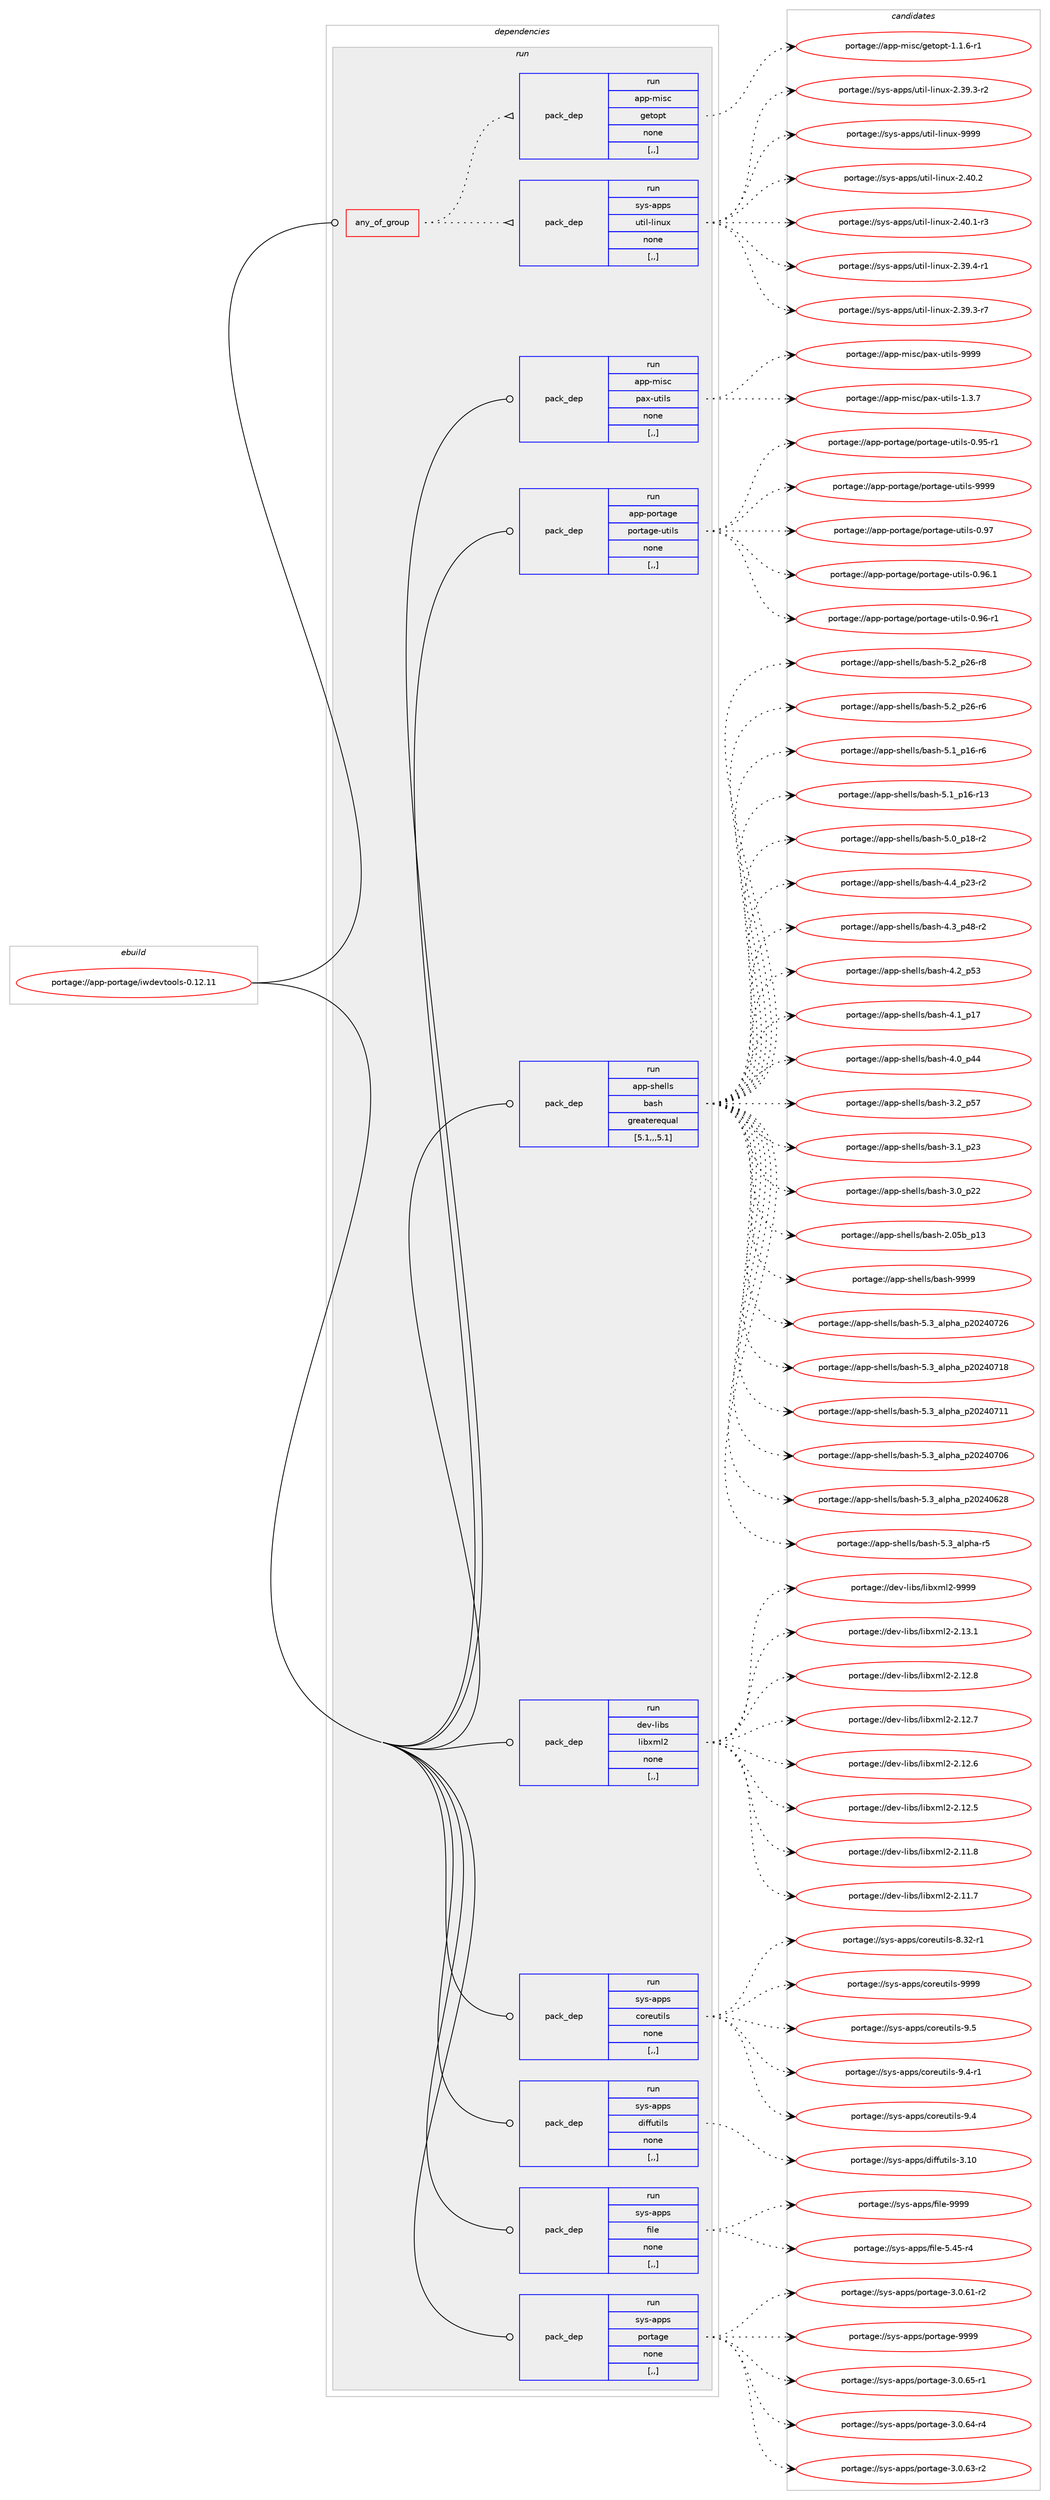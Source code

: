 digraph prolog {

# *************
# Graph options
# *************

newrank=true;
concentrate=true;
compound=true;
graph [rankdir=LR,fontname=Helvetica,fontsize=10,ranksep=1.5];#, ranksep=2.5, nodesep=0.2];
edge  [arrowhead=vee];
node  [fontname=Helvetica,fontsize=10];

# **********
# The ebuild
# **********

subgraph cluster_leftcol {
color=gray;
label=<<i>ebuild</i>>;
id [label="portage://app-portage/iwdevtools-0.12.11", color=red, width=4, href="../app-portage/iwdevtools-0.12.11.svg"];
}

# ****************
# The dependencies
# ****************

subgraph cluster_midcol {
color=gray;
label=<<i>dependencies</i>>;
subgraph cluster_compile {
fillcolor="#eeeeee";
style=filled;
label=<<i>compile</i>>;
}
subgraph cluster_compileandrun {
fillcolor="#eeeeee";
style=filled;
label=<<i>compile and run</i>>;
}
subgraph cluster_run {
fillcolor="#eeeeee";
style=filled;
label=<<i>run</i>>;
subgraph any410 {
dependency51112 [label=<<TABLE BORDER="0" CELLBORDER="1" CELLSPACING="0" CELLPADDING="4"><TR><TD CELLPADDING="10">any_of_group</TD></TR></TABLE>>, shape=none, color=red];subgraph pack36469 {
dependency51113 [label=<<TABLE BORDER="0" CELLBORDER="1" CELLSPACING="0" CELLPADDING="4" WIDTH="220"><TR><TD ROWSPAN="6" CELLPADDING="30">pack_dep</TD></TR><TR><TD WIDTH="110">run</TD></TR><TR><TD>sys-apps</TD></TR><TR><TD>util-linux</TD></TR><TR><TD>none</TD></TR><TR><TD>[,,]</TD></TR></TABLE>>, shape=none, color=blue];
}
dependency51112:e -> dependency51113:w [weight=20,style="dotted",arrowhead="oinv"];
subgraph pack36470 {
dependency51114 [label=<<TABLE BORDER="0" CELLBORDER="1" CELLSPACING="0" CELLPADDING="4" WIDTH="220"><TR><TD ROWSPAN="6" CELLPADDING="30">pack_dep</TD></TR><TR><TD WIDTH="110">run</TD></TR><TR><TD>app-misc</TD></TR><TR><TD>getopt</TD></TR><TR><TD>none</TD></TR><TR><TD>[,,]</TD></TR></TABLE>>, shape=none, color=blue];
}
dependency51112:e -> dependency51114:w [weight=20,style="dotted",arrowhead="oinv"];
}
id:e -> dependency51112:w [weight=20,style="solid",arrowhead="odot"];
subgraph pack36471 {
dependency51115 [label=<<TABLE BORDER="0" CELLBORDER="1" CELLSPACING="0" CELLPADDING="4" WIDTH="220"><TR><TD ROWSPAN="6" CELLPADDING="30">pack_dep</TD></TR><TR><TD WIDTH="110">run</TD></TR><TR><TD>app-misc</TD></TR><TR><TD>pax-utils</TD></TR><TR><TD>none</TD></TR><TR><TD>[,,]</TD></TR></TABLE>>, shape=none, color=blue];
}
id:e -> dependency51115:w [weight=20,style="solid",arrowhead="odot"];
subgraph pack36472 {
dependency51116 [label=<<TABLE BORDER="0" CELLBORDER="1" CELLSPACING="0" CELLPADDING="4" WIDTH="220"><TR><TD ROWSPAN="6" CELLPADDING="30">pack_dep</TD></TR><TR><TD WIDTH="110">run</TD></TR><TR><TD>app-portage</TD></TR><TR><TD>portage-utils</TD></TR><TR><TD>none</TD></TR><TR><TD>[,,]</TD></TR></TABLE>>, shape=none, color=blue];
}
id:e -> dependency51116:w [weight=20,style="solid",arrowhead="odot"];
subgraph pack36473 {
dependency51117 [label=<<TABLE BORDER="0" CELLBORDER="1" CELLSPACING="0" CELLPADDING="4" WIDTH="220"><TR><TD ROWSPAN="6" CELLPADDING="30">pack_dep</TD></TR><TR><TD WIDTH="110">run</TD></TR><TR><TD>app-shells</TD></TR><TR><TD>bash</TD></TR><TR><TD>greaterequal</TD></TR><TR><TD>[5.1,,,5.1]</TD></TR></TABLE>>, shape=none, color=blue];
}
id:e -> dependency51117:w [weight=20,style="solid",arrowhead="odot"];
subgraph pack36474 {
dependency51118 [label=<<TABLE BORDER="0" CELLBORDER="1" CELLSPACING="0" CELLPADDING="4" WIDTH="220"><TR><TD ROWSPAN="6" CELLPADDING="30">pack_dep</TD></TR><TR><TD WIDTH="110">run</TD></TR><TR><TD>dev-libs</TD></TR><TR><TD>libxml2</TD></TR><TR><TD>none</TD></TR><TR><TD>[,,]</TD></TR></TABLE>>, shape=none, color=blue];
}
id:e -> dependency51118:w [weight=20,style="solid",arrowhead="odot"];
subgraph pack36475 {
dependency51119 [label=<<TABLE BORDER="0" CELLBORDER="1" CELLSPACING="0" CELLPADDING="4" WIDTH="220"><TR><TD ROWSPAN="6" CELLPADDING="30">pack_dep</TD></TR><TR><TD WIDTH="110">run</TD></TR><TR><TD>sys-apps</TD></TR><TR><TD>coreutils</TD></TR><TR><TD>none</TD></TR><TR><TD>[,,]</TD></TR></TABLE>>, shape=none, color=blue];
}
id:e -> dependency51119:w [weight=20,style="solid",arrowhead="odot"];
subgraph pack36476 {
dependency51120 [label=<<TABLE BORDER="0" CELLBORDER="1" CELLSPACING="0" CELLPADDING="4" WIDTH="220"><TR><TD ROWSPAN="6" CELLPADDING="30">pack_dep</TD></TR><TR><TD WIDTH="110">run</TD></TR><TR><TD>sys-apps</TD></TR><TR><TD>diffutils</TD></TR><TR><TD>none</TD></TR><TR><TD>[,,]</TD></TR></TABLE>>, shape=none, color=blue];
}
id:e -> dependency51120:w [weight=20,style="solid",arrowhead="odot"];
subgraph pack36477 {
dependency51121 [label=<<TABLE BORDER="0" CELLBORDER="1" CELLSPACING="0" CELLPADDING="4" WIDTH="220"><TR><TD ROWSPAN="6" CELLPADDING="30">pack_dep</TD></TR><TR><TD WIDTH="110">run</TD></TR><TR><TD>sys-apps</TD></TR><TR><TD>file</TD></TR><TR><TD>none</TD></TR><TR><TD>[,,]</TD></TR></TABLE>>, shape=none, color=blue];
}
id:e -> dependency51121:w [weight=20,style="solid",arrowhead="odot"];
subgraph pack36478 {
dependency51122 [label=<<TABLE BORDER="0" CELLBORDER="1" CELLSPACING="0" CELLPADDING="4" WIDTH="220"><TR><TD ROWSPAN="6" CELLPADDING="30">pack_dep</TD></TR><TR><TD WIDTH="110">run</TD></TR><TR><TD>sys-apps</TD></TR><TR><TD>portage</TD></TR><TR><TD>none</TD></TR><TR><TD>[,,]</TD></TR></TABLE>>, shape=none, color=blue];
}
id:e -> dependency51122:w [weight=20,style="solid",arrowhead="odot"];
}
}

# **************
# The candidates
# **************

subgraph cluster_choices {
rank=same;
color=gray;
label=<<i>candidates</i>>;

subgraph choice36469 {
color=black;
nodesep=1;
choice115121115459711211211547117116105108451081051101171204557575757 [label="portage://sys-apps/util-linux-9999", color=red, width=4,href="../sys-apps/util-linux-9999.svg"];
choice1151211154597112112115471171161051084510810511011712045504652484650 [label="portage://sys-apps/util-linux-2.40.2", color=red, width=4,href="../sys-apps/util-linux-2.40.2.svg"];
choice11512111545971121121154711711610510845108105110117120455046524846494511451 [label="portage://sys-apps/util-linux-2.40.1-r3", color=red, width=4,href="../sys-apps/util-linux-2.40.1-r3.svg"];
choice11512111545971121121154711711610510845108105110117120455046515746524511449 [label="portage://sys-apps/util-linux-2.39.4-r1", color=red, width=4,href="../sys-apps/util-linux-2.39.4-r1.svg"];
choice11512111545971121121154711711610510845108105110117120455046515746514511455 [label="portage://sys-apps/util-linux-2.39.3-r7", color=red, width=4,href="../sys-apps/util-linux-2.39.3-r7.svg"];
choice11512111545971121121154711711610510845108105110117120455046515746514511450 [label="portage://sys-apps/util-linux-2.39.3-r2", color=red, width=4,href="../sys-apps/util-linux-2.39.3-r2.svg"];
dependency51113:e -> choice115121115459711211211547117116105108451081051101171204557575757:w [style=dotted,weight="100"];
dependency51113:e -> choice1151211154597112112115471171161051084510810511011712045504652484650:w [style=dotted,weight="100"];
dependency51113:e -> choice11512111545971121121154711711610510845108105110117120455046524846494511451:w [style=dotted,weight="100"];
dependency51113:e -> choice11512111545971121121154711711610510845108105110117120455046515746524511449:w [style=dotted,weight="100"];
dependency51113:e -> choice11512111545971121121154711711610510845108105110117120455046515746514511455:w [style=dotted,weight="100"];
dependency51113:e -> choice11512111545971121121154711711610510845108105110117120455046515746514511450:w [style=dotted,weight="100"];
}
subgraph choice36470 {
color=black;
nodesep=1;
choice971121124510910511599471031011161111121164549464946544511449 [label="portage://app-misc/getopt-1.1.6-r1", color=red, width=4,href="../app-misc/getopt-1.1.6-r1.svg"];
dependency51114:e -> choice971121124510910511599471031011161111121164549464946544511449:w [style=dotted,weight="100"];
}
subgraph choice36471 {
color=black;
nodesep=1;
choice9711211245109105115994711297120451171161051081154557575757 [label="portage://app-misc/pax-utils-9999", color=red, width=4,href="../app-misc/pax-utils-9999.svg"];
choice971121124510910511599471129712045117116105108115454946514655 [label="portage://app-misc/pax-utils-1.3.7", color=red, width=4,href="../app-misc/pax-utils-1.3.7.svg"];
dependency51115:e -> choice9711211245109105115994711297120451171161051081154557575757:w [style=dotted,weight="100"];
dependency51115:e -> choice971121124510910511599471129712045117116105108115454946514655:w [style=dotted,weight="100"];
}
subgraph choice36472 {
color=black;
nodesep=1;
choice9711211245112111114116971031014711211111411697103101451171161051081154557575757 [label="portage://app-portage/portage-utils-9999", color=red, width=4,href="../app-portage/portage-utils-9999.svg"];
choice9711211245112111114116971031014711211111411697103101451171161051081154548465755 [label="portage://app-portage/portage-utils-0.97", color=red, width=4,href="../app-portage/portage-utils-0.97.svg"];
choice97112112451121111141169710310147112111114116971031014511711610510811545484657544649 [label="portage://app-portage/portage-utils-0.96.1", color=red, width=4,href="../app-portage/portage-utils-0.96.1.svg"];
choice97112112451121111141169710310147112111114116971031014511711610510811545484657544511449 [label="portage://app-portage/portage-utils-0.96-r1", color=red, width=4,href="../app-portage/portage-utils-0.96-r1.svg"];
choice97112112451121111141169710310147112111114116971031014511711610510811545484657534511449 [label="portage://app-portage/portage-utils-0.95-r1", color=red, width=4,href="../app-portage/portage-utils-0.95-r1.svg"];
dependency51116:e -> choice9711211245112111114116971031014711211111411697103101451171161051081154557575757:w [style=dotted,weight="100"];
dependency51116:e -> choice9711211245112111114116971031014711211111411697103101451171161051081154548465755:w [style=dotted,weight="100"];
dependency51116:e -> choice97112112451121111141169710310147112111114116971031014511711610510811545484657544649:w [style=dotted,weight="100"];
dependency51116:e -> choice97112112451121111141169710310147112111114116971031014511711610510811545484657544511449:w [style=dotted,weight="100"];
dependency51116:e -> choice97112112451121111141169710310147112111114116971031014511711610510811545484657534511449:w [style=dotted,weight="100"];
}
subgraph choice36473 {
color=black;
nodesep=1;
choice97112112451151041011081081154798971151044557575757 [label="portage://app-shells/bash-9999", color=red, width=4,href="../app-shells/bash-9999.svg"];
choice971121124511510410110810811547989711510445534651959710811210497951125048505248555054 [label="portage://app-shells/bash-5.3_alpha_p20240726", color=red, width=4,href="../app-shells/bash-5.3_alpha_p20240726.svg"];
choice971121124511510410110810811547989711510445534651959710811210497951125048505248554956 [label="portage://app-shells/bash-5.3_alpha_p20240718", color=red, width=4,href="../app-shells/bash-5.3_alpha_p20240718.svg"];
choice971121124511510410110810811547989711510445534651959710811210497951125048505248554949 [label="portage://app-shells/bash-5.3_alpha_p20240711", color=red, width=4,href="../app-shells/bash-5.3_alpha_p20240711.svg"];
choice971121124511510410110810811547989711510445534651959710811210497951125048505248554854 [label="portage://app-shells/bash-5.3_alpha_p20240706", color=red, width=4,href="../app-shells/bash-5.3_alpha_p20240706.svg"];
choice971121124511510410110810811547989711510445534651959710811210497951125048505248545056 [label="portage://app-shells/bash-5.3_alpha_p20240628", color=red, width=4,href="../app-shells/bash-5.3_alpha_p20240628.svg"];
choice9711211245115104101108108115479897115104455346519597108112104974511453 [label="portage://app-shells/bash-5.3_alpha-r5", color=red, width=4,href="../app-shells/bash-5.3_alpha-r5.svg"];
choice9711211245115104101108108115479897115104455346509511250544511456 [label="portage://app-shells/bash-5.2_p26-r8", color=red, width=4,href="../app-shells/bash-5.2_p26-r8.svg"];
choice9711211245115104101108108115479897115104455346509511250544511454 [label="portage://app-shells/bash-5.2_p26-r6", color=red, width=4,href="../app-shells/bash-5.2_p26-r6.svg"];
choice9711211245115104101108108115479897115104455346499511249544511454 [label="portage://app-shells/bash-5.1_p16-r6", color=red, width=4,href="../app-shells/bash-5.1_p16-r6.svg"];
choice971121124511510410110810811547989711510445534649951124954451144951 [label="portage://app-shells/bash-5.1_p16-r13", color=red, width=4,href="../app-shells/bash-5.1_p16-r13.svg"];
choice9711211245115104101108108115479897115104455346489511249564511450 [label="portage://app-shells/bash-5.0_p18-r2", color=red, width=4,href="../app-shells/bash-5.0_p18-r2.svg"];
choice9711211245115104101108108115479897115104455246529511250514511450 [label="portage://app-shells/bash-4.4_p23-r2", color=red, width=4,href="../app-shells/bash-4.4_p23-r2.svg"];
choice9711211245115104101108108115479897115104455246519511252564511450 [label="portage://app-shells/bash-4.3_p48-r2", color=red, width=4,href="../app-shells/bash-4.3_p48-r2.svg"];
choice971121124511510410110810811547989711510445524650951125351 [label="portage://app-shells/bash-4.2_p53", color=red, width=4,href="../app-shells/bash-4.2_p53.svg"];
choice971121124511510410110810811547989711510445524649951124955 [label="portage://app-shells/bash-4.1_p17", color=red, width=4,href="../app-shells/bash-4.1_p17.svg"];
choice971121124511510410110810811547989711510445524648951125252 [label="portage://app-shells/bash-4.0_p44", color=red, width=4,href="../app-shells/bash-4.0_p44.svg"];
choice971121124511510410110810811547989711510445514650951125355 [label="portage://app-shells/bash-3.2_p57", color=red, width=4,href="../app-shells/bash-3.2_p57.svg"];
choice971121124511510410110810811547989711510445514649951125051 [label="portage://app-shells/bash-3.1_p23", color=red, width=4,href="../app-shells/bash-3.1_p23.svg"];
choice971121124511510410110810811547989711510445514648951125050 [label="portage://app-shells/bash-3.0_p22", color=red, width=4,href="../app-shells/bash-3.0_p22.svg"];
choice9711211245115104101108108115479897115104455046485398951124951 [label="portage://app-shells/bash-2.05b_p13", color=red, width=4,href="../app-shells/bash-2.05b_p13.svg"];
dependency51117:e -> choice97112112451151041011081081154798971151044557575757:w [style=dotted,weight="100"];
dependency51117:e -> choice971121124511510410110810811547989711510445534651959710811210497951125048505248555054:w [style=dotted,weight="100"];
dependency51117:e -> choice971121124511510410110810811547989711510445534651959710811210497951125048505248554956:w [style=dotted,weight="100"];
dependency51117:e -> choice971121124511510410110810811547989711510445534651959710811210497951125048505248554949:w [style=dotted,weight="100"];
dependency51117:e -> choice971121124511510410110810811547989711510445534651959710811210497951125048505248554854:w [style=dotted,weight="100"];
dependency51117:e -> choice971121124511510410110810811547989711510445534651959710811210497951125048505248545056:w [style=dotted,weight="100"];
dependency51117:e -> choice9711211245115104101108108115479897115104455346519597108112104974511453:w [style=dotted,weight="100"];
dependency51117:e -> choice9711211245115104101108108115479897115104455346509511250544511456:w [style=dotted,weight="100"];
dependency51117:e -> choice9711211245115104101108108115479897115104455346509511250544511454:w [style=dotted,weight="100"];
dependency51117:e -> choice9711211245115104101108108115479897115104455346499511249544511454:w [style=dotted,weight="100"];
dependency51117:e -> choice971121124511510410110810811547989711510445534649951124954451144951:w [style=dotted,weight="100"];
dependency51117:e -> choice9711211245115104101108108115479897115104455346489511249564511450:w [style=dotted,weight="100"];
dependency51117:e -> choice9711211245115104101108108115479897115104455246529511250514511450:w [style=dotted,weight="100"];
dependency51117:e -> choice9711211245115104101108108115479897115104455246519511252564511450:w [style=dotted,weight="100"];
dependency51117:e -> choice971121124511510410110810811547989711510445524650951125351:w [style=dotted,weight="100"];
dependency51117:e -> choice971121124511510410110810811547989711510445524649951124955:w [style=dotted,weight="100"];
dependency51117:e -> choice971121124511510410110810811547989711510445524648951125252:w [style=dotted,weight="100"];
dependency51117:e -> choice971121124511510410110810811547989711510445514650951125355:w [style=dotted,weight="100"];
dependency51117:e -> choice971121124511510410110810811547989711510445514649951125051:w [style=dotted,weight="100"];
dependency51117:e -> choice971121124511510410110810811547989711510445514648951125050:w [style=dotted,weight="100"];
dependency51117:e -> choice9711211245115104101108108115479897115104455046485398951124951:w [style=dotted,weight="100"];
}
subgraph choice36474 {
color=black;
nodesep=1;
choice10010111845108105981154710810598120109108504557575757 [label="portage://dev-libs/libxml2-9999", color=red, width=4,href="../dev-libs/libxml2-9999.svg"];
choice100101118451081059811547108105981201091085045504649514649 [label="portage://dev-libs/libxml2-2.13.1", color=red, width=4,href="../dev-libs/libxml2-2.13.1.svg"];
choice100101118451081059811547108105981201091085045504649504656 [label="portage://dev-libs/libxml2-2.12.8", color=red, width=4,href="../dev-libs/libxml2-2.12.8.svg"];
choice100101118451081059811547108105981201091085045504649504655 [label="portage://dev-libs/libxml2-2.12.7", color=red, width=4,href="../dev-libs/libxml2-2.12.7.svg"];
choice100101118451081059811547108105981201091085045504649504654 [label="portage://dev-libs/libxml2-2.12.6", color=red, width=4,href="../dev-libs/libxml2-2.12.6.svg"];
choice100101118451081059811547108105981201091085045504649504653 [label="portage://dev-libs/libxml2-2.12.5", color=red, width=4,href="../dev-libs/libxml2-2.12.5.svg"];
choice100101118451081059811547108105981201091085045504649494656 [label="portage://dev-libs/libxml2-2.11.8", color=red, width=4,href="../dev-libs/libxml2-2.11.8.svg"];
choice100101118451081059811547108105981201091085045504649494655 [label="portage://dev-libs/libxml2-2.11.7", color=red, width=4,href="../dev-libs/libxml2-2.11.7.svg"];
dependency51118:e -> choice10010111845108105981154710810598120109108504557575757:w [style=dotted,weight="100"];
dependency51118:e -> choice100101118451081059811547108105981201091085045504649514649:w [style=dotted,weight="100"];
dependency51118:e -> choice100101118451081059811547108105981201091085045504649504656:w [style=dotted,weight="100"];
dependency51118:e -> choice100101118451081059811547108105981201091085045504649504655:w [style=dotted,weight="100"];
dependency51118:e -> choice100101118451081059811547108105981201091085045504649504654:w [style=dotted,weight="100"];
dependency51118:e -> choice100101118451081059811547108105981201091085045504649504653:w [style=dotted,weight="100"];
dependency51118:e -> choice100101118451081059811547108105981201091085045504649494656:w [style=dotted,weight="100"];
dependency51118:e -> choice100101118451081059811547108105981201091085045504649494655:w [style=dotted,weight="100"];
}
subgraph choice36475 {
color=black;
nodesep=1;
choice115121115459711211211547991111141011171161051081154557575757 [label="portage://sys-apps/coreutils-9999", color=red, width=4,href="../sys-apps/coreutils-9999.svg"];
choice1151211154597112112115479911111410111711610510811545574653 [label="portage://sys-apps/coreutils-9.5", color=red, width=4,href="../sys-apps/coreutils-9.5.svg"];
choice11512111545971121121154799111114101117116105108115455746524511449 [label="portage://sys-apps/coreutils-9.4-r1", color=red, width=4,href="../sys-apps/coreutils-9.4-r1.svg"];
choice1151211154597112112115479911111410111711610510811545574652 [label="portage://sys-apps/coreutils-9.4", color=red, width=4,href="../sys-apps/coreutils-9.4.svg"];
choice1151211154597112112115479911111410111711610510811545564651504511449 [label="portage://sys-apps/coreutils-8.32-r1", color=red, width=4,href="../sys-apps/coreutils-8.32-r1.svg"];
dependency51119:e -> choice115121115459711211211547991111141011171161051081154557575757:w [style=dotted,weight="100"];
dependency51119:e -> choice1151211154597112112115479911111410111711610510811545574653:w [style=dotted,weight="100"];
dependency51119:e -> choice11512111545971121121154799111114101117116105108115455746524511449:w [style=dotted,weight="100"];
dependency51119:e -> choice1151211154597112112115479911111410111711610510811545574652:w [style=dotted,weight="100"];
dependency51119:e -> choice1151211154597112112115479911111410111711610510811545564651504511449:w [style=dotted,weight="100"];
}
subgraph choice36476 {
color=black;
nodesep=1;
choice1151211154597112112115471001051021021171161051081154551464948 [label="portage://sys-apps/diffutils-3.10", color=red, width=4,href="../sys-apps/diffutils-3.10.svg"];
dependency51120:e -> choice1151211154597112112115471001051021021171161051081154551464948:w [style=dotted,weight="100"];
}
subgraph choice36477 {
color=black;
nodesep=1;
choice1151211154597112112115471021051081014557575757 [label="portage://sys-apps/file-9999", color=red, width=4,href="../sys-apps/file-9999.svg"];
choice11512111545971121121154710210510810145534652534511452 [label="portage://sys-apps/file-5.45-r4", color=red, width=4,href="../sys-apps/file-5.45-r4.svg"];
dependency51121:e -> choice1151211154597112112115471021051081014557575757:w [style=dotted,weight="100"];
dependency51121:e -> choice11512111545971121121154710210510810145534652534511452:w [style=dotted,weight="100"];
}
subgraph choice36478 {
color=black;
nodesep=1;
choice115121115459711211211547112111114116971031014557575757 [label="portage://sys-apps/portage-9999", color=red, width=4,href="../sys-apps/portage-9999.svg"];
choice11512111545971121121154711211111411697103101455146484654534511449 [label="portage://sys-apps/portage-3.0.65-r1", color=red, width=4,href="../sys-apps/portage-3.0.65-r1.svg"];
choice11512111545971121121154711211111411697103101455146484654524511452 [label="portage://sys-apps/portage-3.0.64-r4", color=red, width=4,href="../sys-apps/portage-3.0.64-r4.svg"];
choice11512111545971121121154711211111411697103101455146484654514511450 [label="portage://sys-apps/portage-3.0.63-r2", color=red, width=4,href="../sys-apps/portage-3.0.63-r2.svg"];
choice11512111545971121121154711211111411697103101455146484654494511450 [label="portage://sys-apps/portage-3.0.61-r2", color=red, width=4,href="../sys-apps/portage-3.0.61-r2.svg"];
dependency51122:e -> choice115121115459711211211547112111114116971031014557575757:w [style=dotted,weight="100"];
dependency51122:e -> choice11512111545971121121154711211111411697103101455146484654534511449:w [style=dotted,weight="100"];
dependency51122:e -> choice11512111545971121121154711211111411697103101455146484654524511452:w [style=dotted,weight="100"];
dependency51122:e -> choice11512111545971121121154711211111411697103101455146484654514511450:w [style=dotted,weight="100"];
dependency51122:e -> choice11512111545971121121154711211111411697103101455146484654494511450:w [style=dotted,weight="100"];
}
}

}
